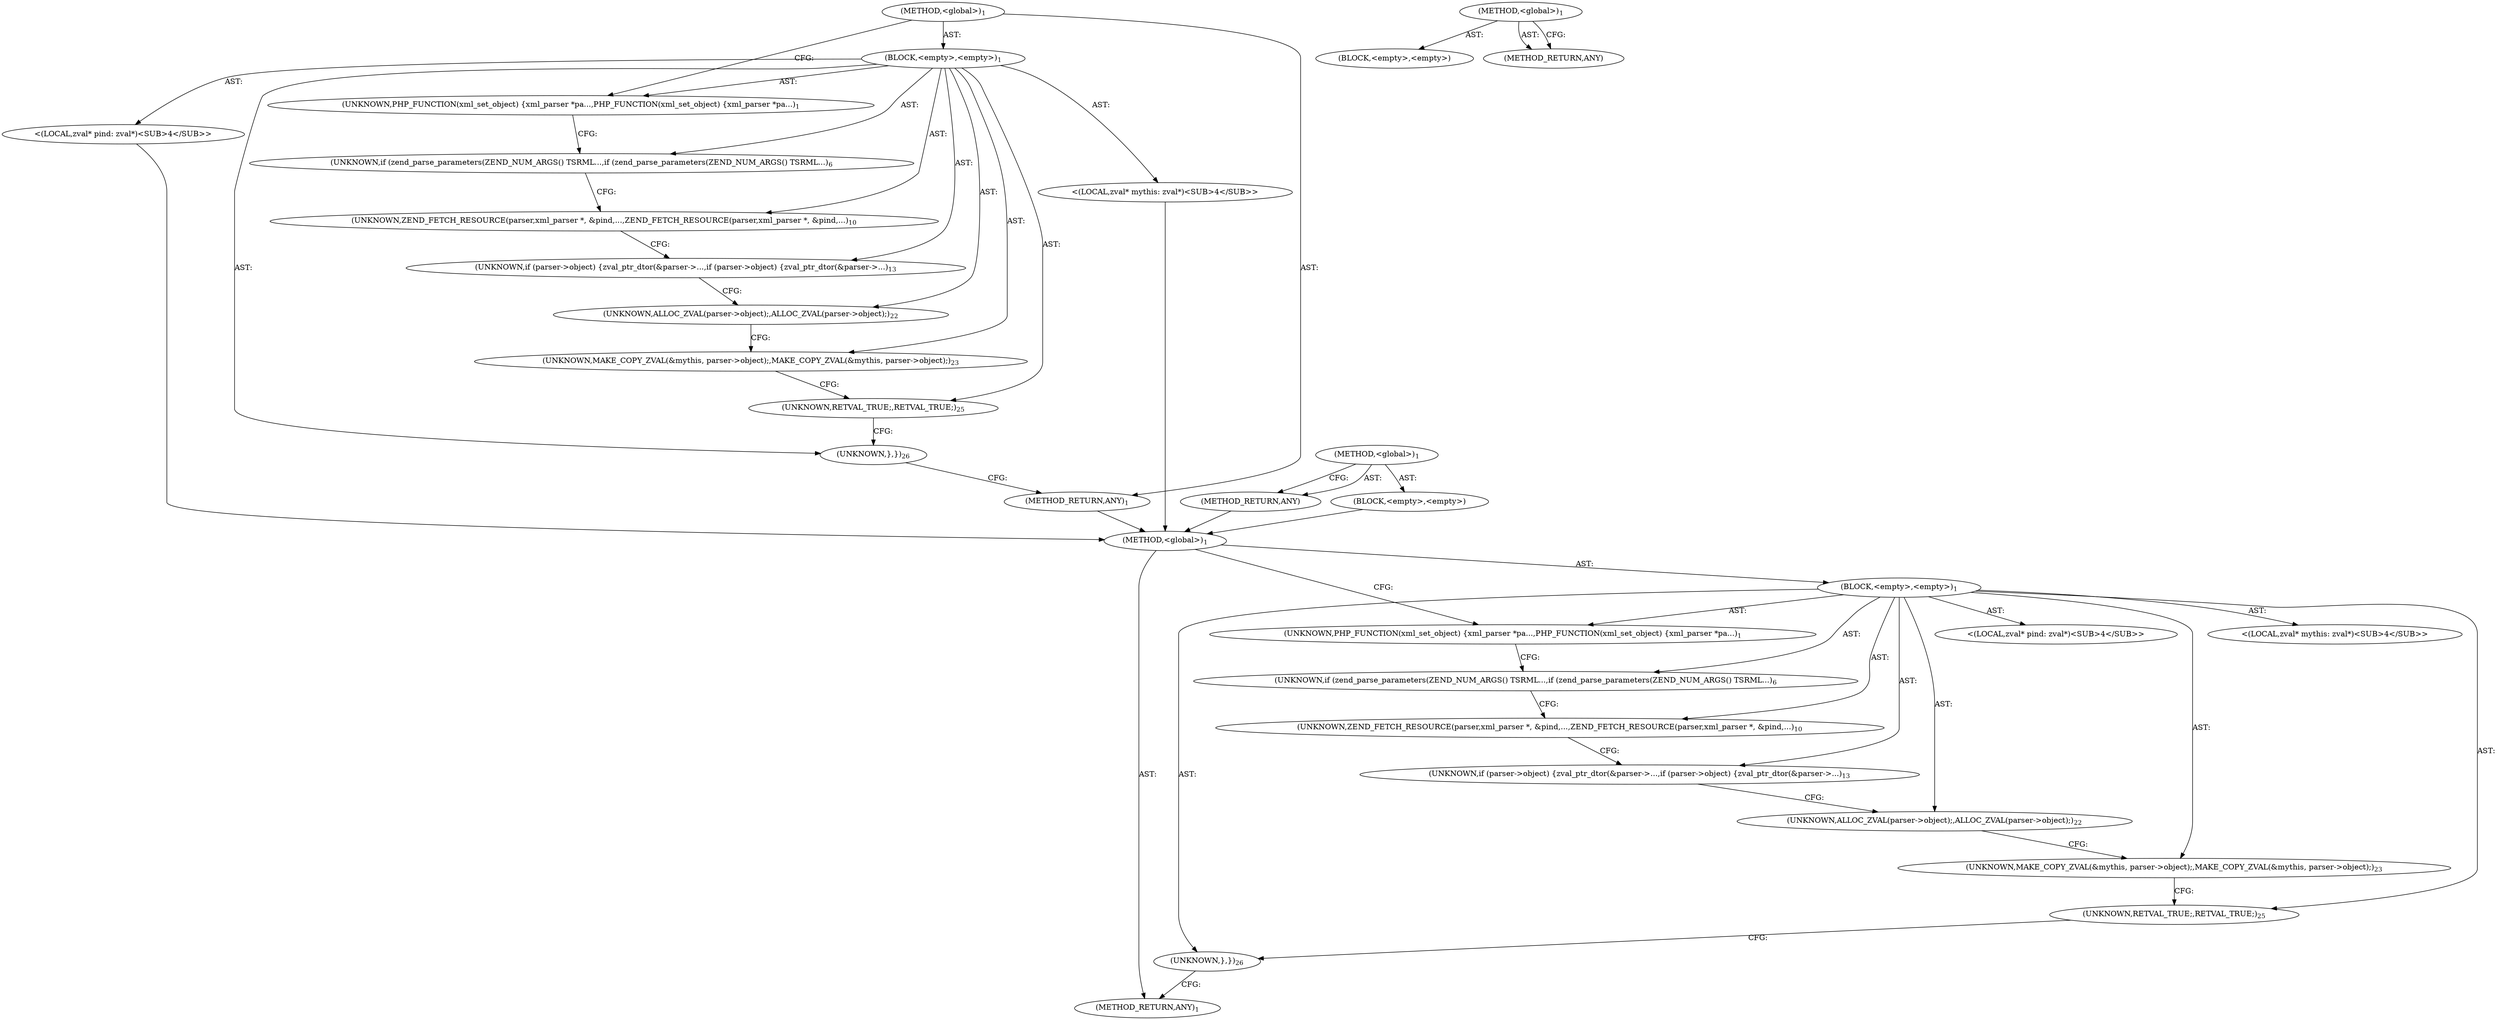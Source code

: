 digraph "&lt;global&gt;" {
vulnerable_6 [label=<(METHOD,&lt;global&gt;)<SUB>1</SUB>>];
vulnerable_7 [label=<(BLOCK,&lt;empty&gt;,&lt;empty&gt;)<SUB>1</SUB>>];
vulnerable_8 [label=<(UNKNOWN,PHP_FUNCTION(xml_set_object)
 {
	xml_parser *pa...,PHP_FUNCTION(xml_set_object)
 {
	xml_parser *pa...)<SUB>1</SUB>>];
vulnerable_9 [label="<(LOCAL,zval* pind: zval*)<SUB>4</SUB>>"];
vulnerable_10 [label="<(LOCAL,zval* mythis: zval*)<SUB>4</SUB>>"];
vulnerable_11 [label=<(UNKNOWN,if (zend_parse_parameters(ZEND_NUM_ARGS() TSRML...,if (zend_parse_parameters(ZEND_NUM_ARGS() TSRML...)<SUB>6</SUB>>];
vulnerable_12 [label=<(UNKNOWN,ZEND_FETCH_RESOURCE(parser,xml_parser *, &amp;pind,...,ZEND_FETCH_RESOURCE(parser,xml_parser *, &amp;pind,...)<SUB>10</SUB>>];
vulnerable_13 [label=<(UNKNOWN,if (parser-&gt;object) {
		zval_ptr_dtor(&amp;parser-&gt;...,if (parser-&gt;object) {
		zval_ptr_dtor(&amp;parser-&gt;...)<SUB>13</SUB>>];
vulnerable_14 [label=<(UNKNOWN,ALLOC_ZVAL(parser-&gt;object);,ALLOC_ZVAL(parser-&gt;object);)<SUB>22</SUB>>];
vulnerable_15 [label=<(UNKNOWN,MAKE_COPY_ZVAL(&amp;mythis, parser-&gt;object);,MAKE_COPY_ZVAL(&amp;mythis, parser-&gt;object);)<SUB>23</SUB>>];
vulnerable_16 [label=<(UNKNOWN,RETVAL_TRUE;,RETVAL_TRUE;)<SUB>25</SUB>>];
vulnerable_17 [label=<(UNKNOWN,},})<SUB>26</SUB>>];
vulnerable_18 [label=<(METHOD_RETURN,ANY)<SUB>1</SUB>>];
vulnerable_25 [label=<(METHOD,&lt;global&gt;)<SUB>1</SUB>>];
vulnerable_26 [label=<(BLOCK,&lt;empty&gt;,&lt;empty&gt;)>];
vulnerable_27 [label=<(METHOD_RETURN,ANY)>];
fixed_6 [label=<(METHOD,&lt;global&gt;)<SUB>1</SUB>>];
fixed_7 [label=<(BLOCK,&lt;empty&gt;,&lt;empty&gt;)<SUB>1</SUB>>];
fixed_8 [label=<(UNKNOWN,PHP_FUNCTION(xml_set_object)
 {
	xml_parser *pa...,PHP_FUNCTION(xml_set_object)
 {
	xml_parser *pa...)<SUB>1</SUB>>];
fixed_9 [label="<(LOCAL,zval* pind: zval*)<SUB>4</SUB>>"];
fixed_10 [label="<(LOCAL,zval* mythis: zval*)<SUB>4</SUB>>"];
fixed_11 [label=<(UNKNOWN,if (zend_parse_parameters(ZEND_NUM_ARGS() TSRML...,if (zend_parse_parameters(ZEND_NUM_ARGS() TSRML...)<SUB>6</SUB>>];
fixed_12 [label=<(UNKNOWN,ZEND_FETCH_RESOURCE(parser,xml_parser *, &amp;pind,...,ZEND_FETCH_RESOURCE(parser,xml_parser *, &amp;pind,...)<SUB>10</SUB>>];
fixed_13 [label=<(UNKNOWN,if (parser-&gt;object) {
		zval_ptr_dtor(&amp;parser-&gt;...,if (parser-&gt;object) {
		zval_ptr_dtor(&amp;parser-&gt;...)<SUB>13</SUB>>];
fixed_14 [label=<(UNKNOWN,ALLOC_ZVAL(parser-&gt;object);,ALLOC_ZVAL(parser-&gt;object);)<SUB>22</SUB>>];
fixed_15 [label=<(UNKNOWN,MAKE_COPY_ZVAL(&amp;mythis, parser-&gt;object);,MAKE_COPY_ZVAL(&amp;mythis, parser-&gt;object);)<SUB>23</SUB>>];
fixed_16 [label=<(UNKNOWN,RETVAL_TRUE;,RETVAL_TRUE;)<SUB>25</SUB>>];
fixed_17 [label=<(UNKNOWN,},})<SUB>26</SUB>>];
fixed_18 [label=<(METHOD_RETURN,ANY)<SUB>1</SUB>>];
fixed_25 [label=<(METHOD,&lt;global&gt;)<SUB>1</SUB>>];
fixed_26 [label=<(BLOCK,&lt;empty&gt;,&lt;empty&gt;)>];
fixed_27 [label=<(METHOD_RETURN,ANY)>];
vulnerable_6 -> vulnerable_7  [key=0, label="AST: "];
vulnerable_6 -> vulnerable_18  [key=0, label="AST: "];
vulnerable_6 -> vulnerable_8  [key=0, label="CFG: "];
vulnerable_7 -> vulnerable_8  [key=0, label="AST: "];
vulnerable_7 -> vulnerable_9  [key=0, label="AST: "];
vulnerable_7 -> vulnerable_10  [key=0, label="AST: "];
vulnerable_7 -> vulnerable_11  [key=0, label="AST: "];
vulnerable_7 -> vulnerable_12  [key=0, label="AST: "];
vulnerable_7 -> vulnerable_13  [key=0, label="AST: "];
vulnerable_7 -> vulnerable_14  [key=0, label="AST: "];
vulnerable_7 -> vulnerable_15  [key=0, label="AST: "];
vulnerable_7 -> vulnerable_16  [key=0, label="AST: "];
vulnerable_7 -> vulnerable_17  [key=0, label="AST: "];
vulnerable_8 -> vulnerable_11  [key=0, label="CFG: "];
vulnerable_9 -> fixed_6  [key=0];
vulnerable_10 -> fixed_6  [key=0];
vulnerable_11 -> vulnerable_12  [key=0, label="CFG: "];
vulnerable_12 -> vulnerable_13  [key=0, label="CFG: "];
vulnerable_13 -> vulnerable_14  [key=0, label="CFG: "];
vulnerable_14 -> vulnerable_15  [key=0, label="CFG: "];
vulnerable_15 -> vulnerable_16  [key=0, label="CFG: "];
vulnerable_16 -> vulnerable_17  [key=0, label="CFG: "];
vulnerable_17 -> vulnerable_18  [key=0, label="CFG: "];
vulnerable_18 -> fixed_6  [key=0];
vulnerable_25 -> vulnerable_26  [key=0, label="AST: "];
vulnerable_25 -> vulnerable_27  [key=0, label="AST: "];
vulnerable_25 -> vulnerable_27  [key=1, label="CFG: "];
vulnerable_26 -> fixed_6  [key=0];
vulnerable_27 -> fixed_6  [key=0];
fixed_6 -> fixed_7  [key=0, label="AST: "];
fixed_6 -> fixed_18  [key=0, label="AST: "];
fixed_6 -> fixed_8  [key=0, label="CFG: "];
fixed_7 -> fixed_8  [key=0, label="AST: "];
fixed_7 -> fixed_9  [key=0, label="AST: "];
fixed_7 -> fixed_10  [key=0, label="AST: "];
fixed_7 -> fixed_11  [key=0, label="AST: "];
fixed_7 -> fixed_12  [key=0, label="AST: "];
fixed_7 -> fixed_13  [key=0, label="AST: "];
fixed_7 -> fixed_14  [key=0, label="AST: "];
fixed_7 -> fixed_15  [key=0, label="AST: "];
fixed_7 -> fixed_16  [key=0, label="AST: "];
fixed_7 -> fixed_17  [key=0, label="AST: "];
fixed_8 -> fixed_11  [key=0, label="CFG: "];
fixed_11 -> fixed_12  [key=0, label="CFG: "];
fixed_12 -> fixed_13  [key=0, label="CFG: "];
fixed_13 -> fixed_14  [key=0, label="CFG: "];
fixed_14 -> fixed_15  [key=0, label="CFG: "];
fixed_15 -> fixed_16  [key=0, label="CFG: "];
fixed_16 -> fixed_17  [key=0, label="CFG: "];
fixed_17 -> fixed_18  [key=0, label="CFG: "];
fixed_25 -> fixed_26  [key=0, label="AST: "];
fixed_25 -> fixed_27  [key=0, label="AST: "];
fixed_25 -> fixed_27  [key=1, label="CFG: "];
}

